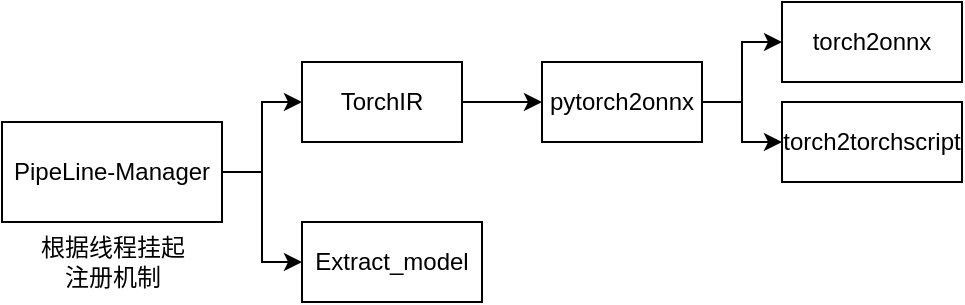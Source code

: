 <mxfile version="21.3.3" type="github">
  <diagram name="Page-1" id="6iUVWesJ1pDUdCqgVRU2">
    <mxGraphModel dx="373" dy="236" grid="1" gridSize="10" guides="1" tooltips="1" connect="1" arrows="1" fold="1" page="1" pageScale="1" pageWidth="827" pageHeight="1169" math="0" shadow="0">
      <root>
        <mxCell id="0" />
        <mxCell id="1" parent="0" />
        <mxCell id="WSpgbvagM-QGjQ8Bh2cW-7" style="edgeStyle=orthogonalEdgeStyle;rounded=0;orthogonalLoop=1;jettySize=auto;html=1;exitX=1;exitY=0.5;exitDx=0;exitDy=0;entryX=0;entryY=0.5;entryDx=0;entryDy=0;" edge="1" parent="1" source="WSpgbvagM-QGjQ8Bh2cW-2" target="WSpgbvagM-QGjQ8Bh2cW-6">
          <mxGeometry relative="1" as="geometry" />
        </mxCell>
        <mxCell id="WSpgbvagM-QGjQ8Bh2cW-9" style="edgeStyle=orthogonalEdgeStyle;rounded=0;orthogonalLoop=1;jettySize=auto;html=1;exitX=1;exitY=0.5;exitDx=0;exitDy=0;entryX=0;entryY=0.5;entryDx=0;entryDy=0;" edge="1" parent="1" source="WSpgbvagM-QGjQ8Bh2cW-2" target="WSpgbvagM-QGjQ8Bh2cW-8">
          <mxGeometry relative="1" as="geometry" />
        </mxCell>
        <mxCell id="WSpgbvagM-QGjQ8Bh2cW-2" value="PipeLine-Manager" style="rounded=0;whiteSpace=wrap;html=1;" vertex="1" parent="1">
          <mxGeometry x="30" y="170" width="110" height="50" as="geometry" />
        </mxCell>
        <mxCell id="WSpgbvagM-QGjQ8Bh2cW-3" value="根据线程挂起注册机制" style="text;html=1;strokeColor=none;fillColor=none;align=center;verticalAlign=middle;whiteSpace=wrap;rounded=0;" vertex="1" parent="1">
          <mxGeometry x="42.5" y="230" width="85" height="20" as="geometry" />
        </mxCell>
        <mxCell id="WSpgbvagM-QGjQ8Bh2cW-11" style="edgeStyle=orthogonalEdgeStyle;rounded=0;orthogonalLoop=1;jettySize=auto;html=1;exitX=1;exitY=0.5;exitDx=0;exitDy=0;" edge="1" parent="1" source="WSpgbvagM-QGjQ8Bh2cW-6" target="WSpgbvagM-QGjQ8Bh2cW-10">
          <mxGeometry relative="1" as="geometry" />
        </mxCell>
        <mxCell id="WSpgbvagM-QGjQ8Bh2cW-6" value="TorchIR" style="rounded=0;whiteSpace=wrap;html=1;" vertex="1" parent="1">
          <mxGeometry x="180" y="140" width="80" height="40" as="geometry" />
        </mxCell>
        <mxCell id="WSpgbvagM-QGjQ8Bh2cW-8" value="Extract_model" style="rounded=0;whiteSpace=wrap;html=1;" vertex="1" parent="1">
          <mxGeometry x="180" y="220" width="90" height="40" as="geometry" />
        </mxCell>
        <mxCell id="WSpgbvagM-QGjQ8Bh2cW-14" style="edgeStyle=orthogonalEdgeStyle;rounded=0;orthogonalLoop=1;jettySize=auto;html=1;exitX=1;exitY=0.5;exitDx=0;exitDy=0;entryX=0;entryY=0.5;entryDx=0;entryDy=0;" edge="1" parent="1" source="WSpgbvagM-QGjQ8Bh2cW-10" target="WSpgbvagM-QGjQ8Bh2cW-12">
          <mxGeometry relative="1" as="geometry" />
        </mxCell>
        <mxCell id="WSpgbvagM-QGjQ8Bh2cW-15" style="edgeStyle=orthogonalEdgeStyle;rounded=0;orthogonalLoop=1;jettySize=auto;html=1;exitX=1;exitY=0.5;exitDx=0;exitDy=0;entryX=0;entryY=0.5;entryDx=0;entryDy=0;" edge="1" parent="1" source="WSpgbvagM-QGjQ8Bh2cW-10" target="WSpgbvagM-QGjQ8Bh2cW-16">
          <mxGeometry relative="1" as="geometry">
            <mxPoint x="414" y="190" as="targetPoint" />
          </mxGeometry>
        </mxCell>
        <mxCell id="WSpgbvagM-QGjQ8Bh2cW-10" value="pytorch2onnx" style="rounded=0;whiteSpace=wrap;html=1;" vertex="1" parent="1">
          <mxGeometry x="300" y="140" width="80" height="40" as="geometry" />
        </mxCell>
        <mxCell id="WSpgbvagM-QGjQ8Bh2cW-12" value="torch2onnx" style="rounded=0;whiteSpace=wrap;html=1;" vertex="1" parent="1">
          <mxGeometry x="420" y="110" width="90" height="40" as="geometry" />
        </mxCell>
        <mxCell id="WSpgbvagM-QGjQ8Bh2cW-16" value="torch2torchscript" style="rounded=0;whiteSpace=wrap;html=1;" vertex="1" parent="1">
          <mxGeometry x="420" y="160" width="90" height="40" as="geometry" />
        </mxCell>
      </root>
    </mxGraphModel>
  </diagram>
</mxfile>
